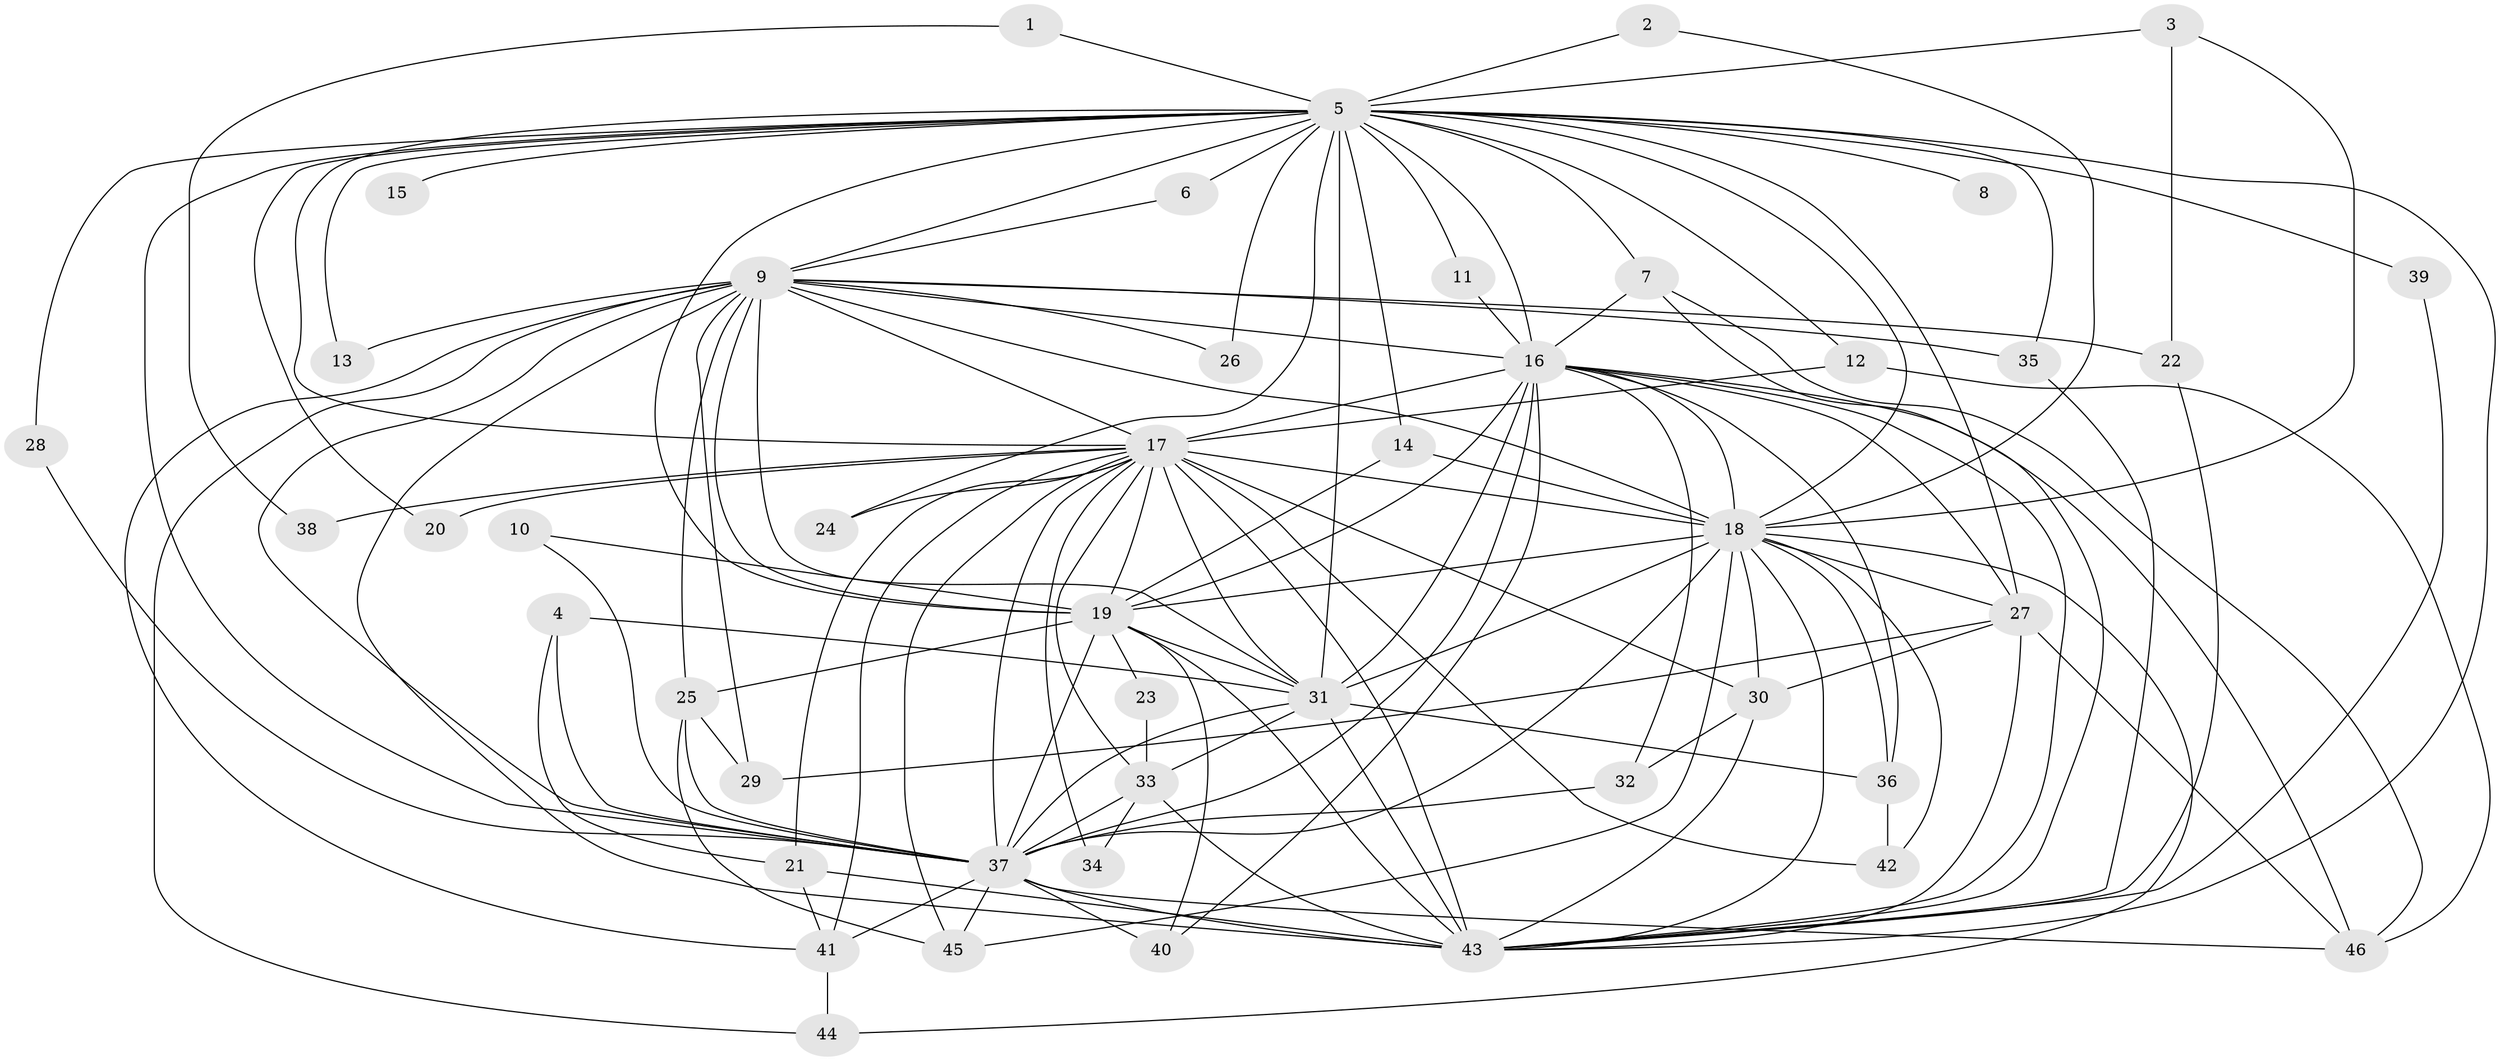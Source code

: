 // original degree distribution, {19: 0.010869565217391304, 22: 0.010869565217391304, 24: 0.010869565217391304, 21: 0.010869565217391304, 18: 0.021739130434782608, 34: 0.010869565217391304, 15: 0.010869565217391304, 25: 0.010869565217391304, 11: 0.010869565217391304, 3: 0.2717391304347826, 6: 0.021739130434782608, 2: 0.5434782608695652, 7: 0.010869565217391304, 4: 0.03260869565217391, 5: 0.010869565217391304}
// Generated by graph-tools (version 1.1) at 2025/01/03/09/25 03:01:26]
// undirected, 46 vertices, 132 edges
graph export_dot {
graph [start="1"]
  node [color=gray90,style=filled];
  1;
  2;
  3;
  4;
  5;
  6;
  7;
  8;
  9;
  10;
  11;
  12;
  13;
  14;
  15;
  16;
  17;
  18;
  19;
  20;
  21;
  22;
  23;
  24;
  25;
  26;
  27;
  28;
  29;
  30;
  31;
  32;
  33;
  34;
  35;
  36;
  37;
  38;
  39;
  40;
  41;
  42;
  43;
  44;
  45;
  46;
  1 -- 5 [weight=1.0];
  1 -- 38 [weight=1.0];
  2 -- 5 [weight=1.0];
  2 -- 18 [weight=1.0];
  3 -- 5 [weight=1.0];
  3 -- 18 [weight=1.0];
  3 -- 22 [weight=1.0];
  4 -- 21 [weight=1.0];
  4 -- 31 [weight=1.0];
  4 -- 37 [weight=1.0];
  5 -- 6 [weight=2.0];
  5 -- 7 [weight=1.0];
  5 -- 8 [weight=1.0];
  5 -- 9 [weight=1.0];
  5 -- 11 [weight=1.0];
  5 -- 12 [weight=1.0];
  5 -- 13 [weight=1.0];
  5 -- 14 [weight=1.0];
  5 -- 15 [weight=1.0];
  5 -- 16 [weight=1.0];
  5 -- 17 [weight=2.0];
  5 -- 18 [weight=1.0];
  5 -- 19 [weight=1.0];
  5 -- 20 [weight=1.0];
  5 -- 24 [weight=1.0];
  5 -- 26 [weight=1.0];
  5 -- 27 [weight=1.0];
  5 -- 28 [weight=1.0];
  5 -- 31 [weight=4.0];
  5 -- 35 [weight=1.0];
  5 -- 37 [weight=1.0];
  5 -- 39 [weight=1.0];
  5 -- 43 [weight=1.0];
  6 -- 9 [weight=1.0];
  7 -- 16 [weight=1.0];
  7 -- 43 [weight=1.0];
  7 -- 46 [weight=1.0];
  9 -- 13 [weight=1.0];
  9 -- 16 [weight=1.0];
  9 -- 17 [weight=1.0];
  9 -- 18 [weight=1.0];
  9 -- 19 [weight=1.0];
  9 -- 22 [weight=1.0];
  9 -- 25 [weight=1.0];
  9 -- 26 [weight=1.0];
  9 -- 29 [weight=1.0];
  9 -- 31 [weight=2.0];
  9 -- 35 [weight=1.0];
  9 -- 37 [weight=1.0];
  9 -- 41 [weight=1.0];
  9 -- 43 [weight=2.0];
  9 -- 44 [weight=1.0];
  10 -- 19 [weight=1.0];
  10 -- 37 [weight=1.0];
  11 -- 16 [weight=1.0];
  12 -- 17 [weight=1.0];
  12 -- 46 [weight=1.0];
  14 -- 18 [weight=1.0];
  14 -- 19 [weight=1.0];
  16 -- 17 [weight=1.0];
  16 -- 18 [weight=1.0];
  16 -- 19 [weight=2.0];
  16 -- 27 [weight=1.0];
  16 -- 31 [weight=3.0];
  16 -- 32 [weight=1.0];
  16 -- 36 [weight=1.0];
  16 -- 37 [weight=1.0];
  16 -- 40 [weight=1.0];
  16 -- 43 [weight=1.0];
  16 -- 46 [weight=1.0];
  17 -- 18 [weight=2.0];
  17 -- 19 [weight=1.0];
  17 -- 20 [weight=1.0];
  17 -- 21 [weight=1.0];
  17 -- 24 [weight=1.0];
  17 -- 30 [weight=1.0];
  17 -- 31 [weight=3.0];
  17 -- 33 [weight=2.0];
  17 -- 34 [weight=1.0];
  17 -- 37 [weight=1.0];
  17 -- 38 [weight=1.0];
  17 -- 41 [weight=1.0];
  17 -- 42 [weight=1.0];
  17 -- 43 [weight=1.0];
  17 -- 45 [weight=1.0];
  18 -- 19 [weight=3.0];
  18 -- 27 [weight=2.0];
  18 -- 30 [weight=1.0];
  18 -- 31 [weight=2.0];
  18 -- 36 [weight=1.0];
  18 -- 37 [weight=1.0];
  18 -- 42 [weight=1.0];
  18 -- 43 [weight=2.0];
  18 -- 44 [weight=1.0];
  18 -- 45 [weight=1.0];
  19 -- 23 [weight=1.0];
  19 -- 25 [weight=1.0];
  19 -- 31 [weight=3.0];
  19 -- 37 [weight=1.0];
  19 -- 40 [weight=1.0];
  19 -- 43 [weight=1.0];
  21 -- 41 [weight=1.0];
  21 -- 43 [weight=1.0];
  22 -- 43 [weight=1.0];
  23 -- 33 [weight=1.0];
  25 -- 29 [weight=1.0];
  25 -- 37 [weight=2.0];
  25 -- 45 [weight=1.0];
  27 -- 29 [weight=1.0];
  27 -- 30 [weight=1.0];
  27 -- 43 [weight=1.0];
  27 -- 46 [weight=1.0];
  28 -- 37 [weight=1.0];
  30 -- 32 [weight=1.0];
  30 -- 43 [weight=1.0];
  31 -- 33 [weight=1.0];
  31 -- 36 [weight=1.0];
  31 -- 37 [weight=2.0];
  31 -- 43 [weight=2.0];
  32 -- 37 [weight=1.0];
  33 -- 34 [weight=1.0];
  33 -- 37 [weight=1.0];
  33 -- 43 [weight=1.0];
  35 -- 43 [weight=1.0];
  36 -- 42 [weight=1.0];
  37 -- 40 [weight=1.0];
  37 -- 41 [weight=1.0];
  37 -- 43 [weight=3.0];
  37 -- 45 [weight=1.0];
  37 -- 46 [weight=1.0];
  39 -- 43 [weight=1.0];
  41 -- 44 [weight=1.0];
}
